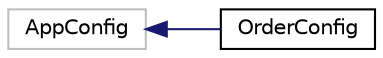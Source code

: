 digraph "Graphical Class Hierarchy"
{
 // LATEX_PDF_SIZE
  edge [fontname="Helvetica",fontsize="10",labelfontname="Helvetica",labelfontsize="10"];
  node [fontname="Helvetica",fontsize="10",shape=record];
  rankdir="LR";
  Node55 [label="AppConfig",height=0.2,width=0.4,color="grey75", fillcolor="white", style="filled",tooltip=" "];
  Node55 -> Node0 [dir="back",color="midnightblue",fontsize="10",style="solid",fontname="Helvetica"];
  Node0 [label="OrderConfig",height=0.2,width=0.4,color="black", fillcolor="white", style="filled",URL="$classorder_1_1apps_1_1OrderConfig.html",tooltip=" "];
}
